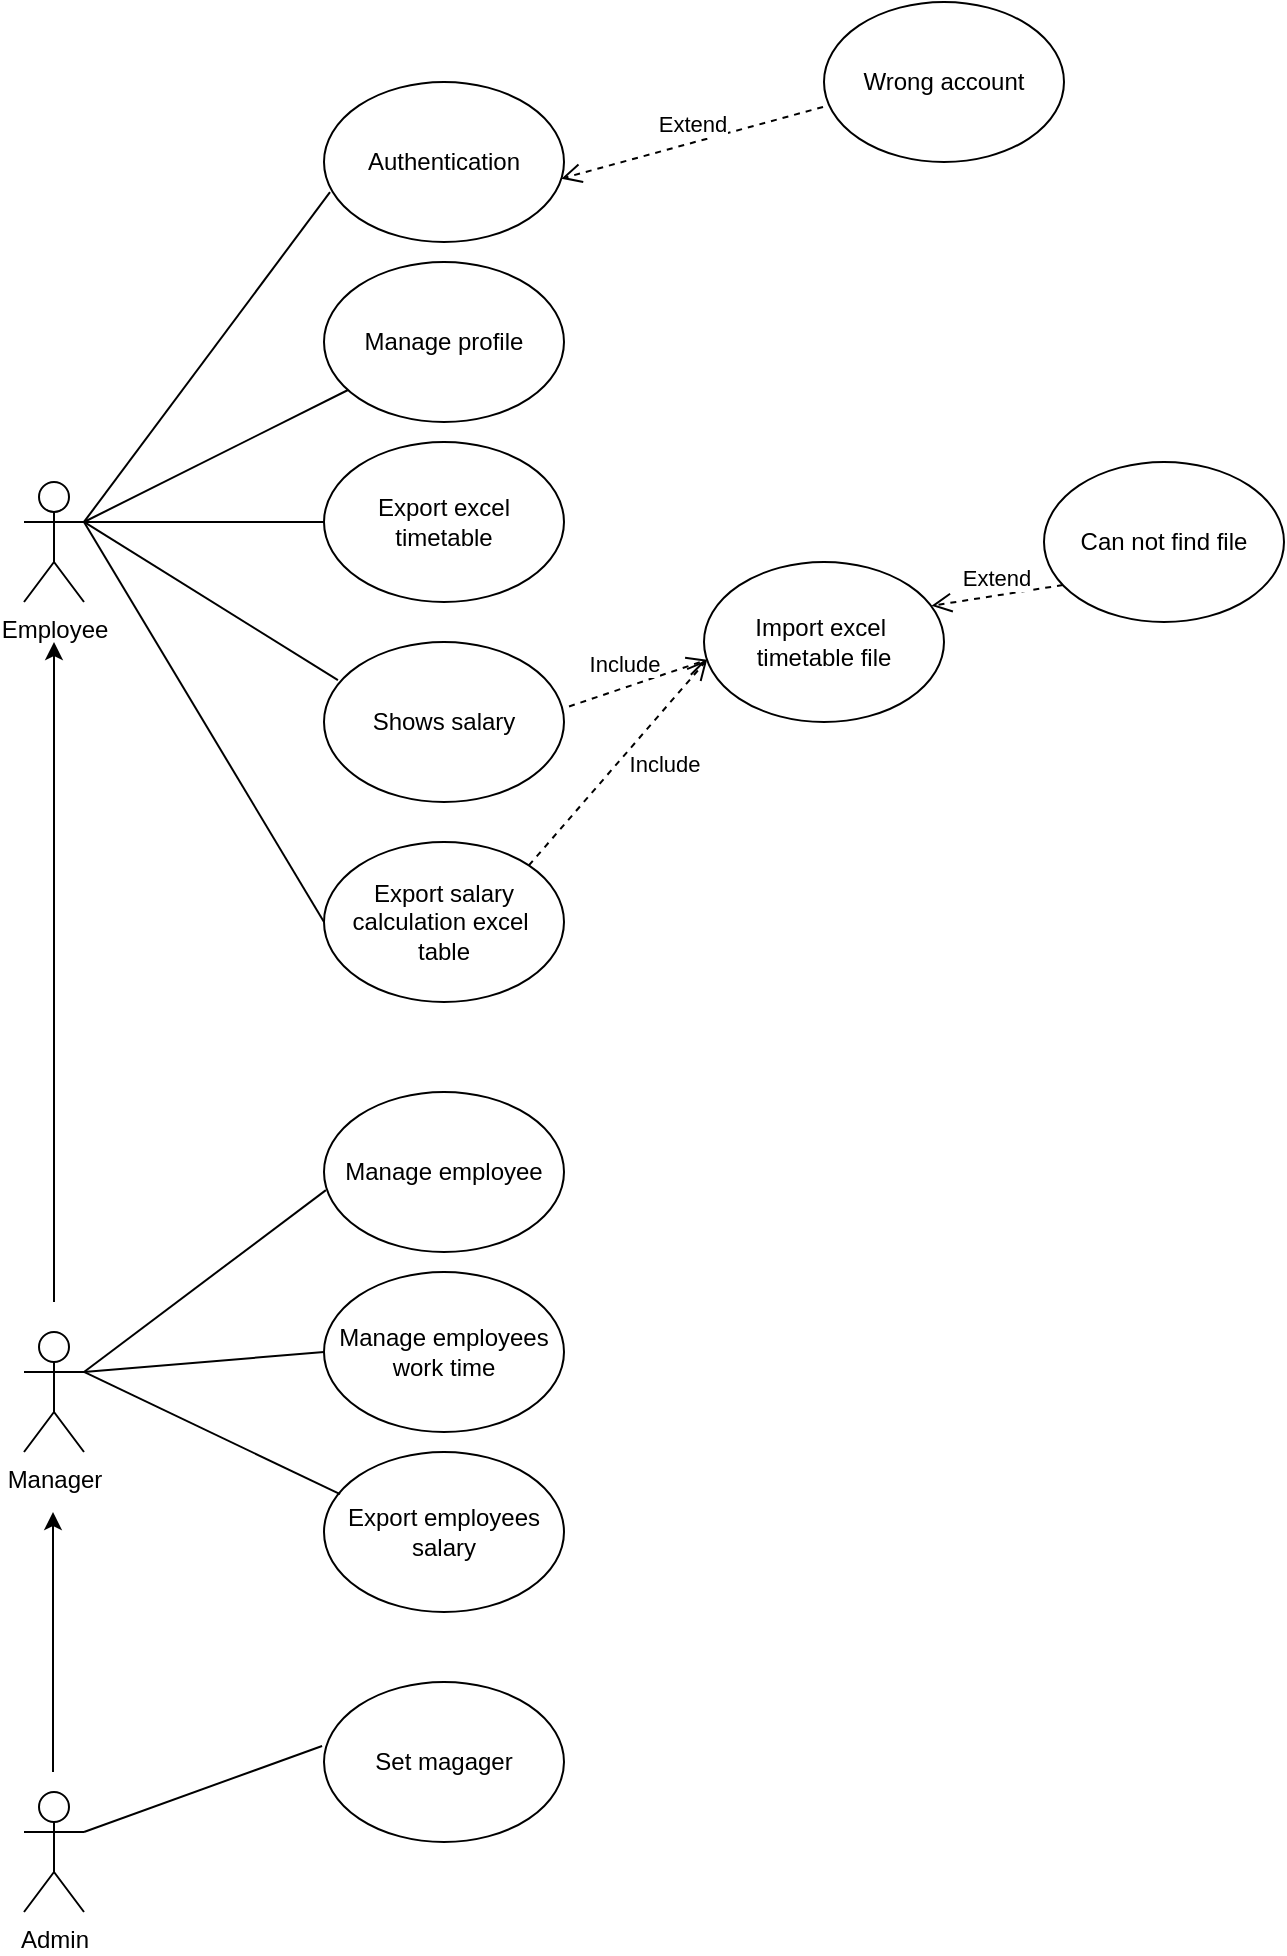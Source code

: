 <mxfile version="13.10.1" type="github">
  <diagram id="5DU_55tko8CwSzTfcotJ" name="Page-1">
    <mxGraphModel dx="1038" dy="1716" grid="1" gridSize="10" guides="1" tooltips="1" connect="1" arrows="1" fold="1" page="1" pageScale="1" pageWidth="827" pageHeight="1169" math="0" shadow="0">
      <root>
        <mxCell id="0" />
        <mxCell id="1" parent="0" />
        <mxCell id="f3-mS_p8eY1mGGOlr4Zz-1" value="Employee" style="shape=umlActor;verticalLabelPosition=bottom;verticalAlign=top;html=1;outlineConnect=0;" parent="1" vertex="1">
          <mxGeometry x="150" y="60" width="30" height="60" as="geometry" />
        </mxCell>
        <mxCell id="f3-mS_p8eY1mGGOlr4Zz-3" value="Manager" style="shape=umlActor;verticalLabelPosition=bottom;verticalAlign=top;html=1;outlineConnect=0;" parent="1" vertex="1">
          <mxGeometry x="150" y="485" width="30" height="60" as="geometry" />
        </mxCell>
        <mxCell id="f3-mS_p8eY1mGGOlr4Zz-4" value="Admin" style="shape=umlActor;verticalLabelPosition=bottom;verticalAlign=top;html=1;outlineConnect=0;" parent="1" vertex="1">
          <mxGeometry x="150" y="715" width="30" height="60" as="geometry" />
        </mxCell>
        <mxCell id="f3-mS_p8eY1mGGOlr4Zz-6" value="Authentication" style="ellipse;whiteSpace=wrap;html=1;" parent="1" vertex="1">
          <mxGeometry x="300" y="-140" width="120" height="80" as="geometry" />
        </mxCell>
        <mxCell id="f3-mS_p8eY1mGGOlr4Zz-7" value="Wrong account" style="ellipse;whiteSpace=wrap;html=1;" parent="1" vertex="1">
          <mxGeometry x="550" y="-180" width="120" height="80" as="geometry" />
        </mxCell>
        <mxCell id="f3-mS_p8eY1mGGOlr4Zz-8" value="Export excel timetable" style="ellipse;whiteSpace=wrap;html=1;" parent="1" vertex="1">
          <mxGeometry x="300" y="40" width="120" height="80" as="geometry" />
        </mxCell>
        <mxCell id="f3-mS_p8eY1mGGOlr4Zz-9" value="Shows salary" style="ellipse;whiteSpace=wrap;html=1;" parent="1" vertex="1">
          <mxGeometry x="300" y="140" width="120" height="80" as="geometry" />
        </mxCell>
        <mxCell id="f3-mS_p8eY1mGGOlr4Zz-12" value="Manage employee" style="ellipse;whiteSpace=wrap;html=1;" parent="1" vertex="1">
          <mxGeometry x="300" y="365" width="120" height="80" as="geometry" />
        </mxCell>
        <mxCell id="f3-mS_p8eY1mGGOlr4Zz-13" value="Manage employees work time" style="ellipse;whiteSpace=wrap;html=1;" parent="1" vertex="1">
          <mxGeometry x="300" y="455" width="120" height="80" as="geometry" />
        </mxCell>
        <mxCell id="f3-mS_p8eY1mGGOlr4Zz-14" value="Export employees salary" style="ellipse;whiteSpace=wrap;html=1;" parent="1" vertex="1">
          <mxGeometry x="300" y="545" width="120" height="80" as="geometry" />
        </mxCell>
        <mxCell id="f3-mS_p8eY1mGGOlr4Zz-15" value="Set magager" style="ellipse;whiteSpace=wrap;html=1;" parent="1" vertex="1">
          <mxGeometry x="300" y="660" width="120" height="80" as="geometry" />
        </mxCell>
        <mxCell id="f3-mS_p8eY1mGGOlr4Zz-16" value="" style="endArrow=none;html=1;entryX=0.025;entryY=0.688;entryDx=0;entryDy=0;entryPerimeter=0;exitX=1;exitY=0.333;exitDx=0;exitDy=0;exitPerimeter=0;" parent="1" source="f3-mS_p8eY1mGGOlr4Zz-1" target="f3-mS_p8eY1mGGOlr4Zz-6" edge="1">
          <mxGeometry width="50" height="50" relative="1" as="geometry">
            <mxPoint x="230" y="70" as="sourcePoint" />
            <mxPoint x="280" y="20" as="targetPoint" />
          </mxGeometry>
        </mxCell>
        <mxCell id="f3-mS_p8eY1mGGOlr4Zz-17" value="" style="endArrow=none;html=1;exitX=1;exitY=0.333;exitDx=0;exitDy=0;exitPerimeter=0;entryX=0;entryY=0.5;entryDx=0;entryDy=0;" parent="1" source="f3-mS_p8eY1mGGOlr4Zz-1" target="f3-mS_p8eY1mGGOlr4Zz-8" edge="1">
          <mxGeometry width="50" height="50" relative="1" as="geometry">
            <mxPoint x="390" y="200" as="sourcePoint" />
            <mxPoint x="440" y="150" as="targetPoint" />
          </mxGeometry>
        </mxCell>
        <mxCell id="f3-mS_p8eY1mGGOlr4Zz-18" value="" style="endArrow=none;html=1;entryX=1;entryY=0.333;entryDx=0;entryDy=0;entryPerimeter=0;exitX=0.058;exitY=0.238;exitDx=0;exitDy=0;exitPerimeter=0;" parent="1" source="f3-mS_p8eY1mGGOlr4Zz-9" target="f3-mS_p8eY1mGGOlr4Zz-1" edge="1">
          <mxGeometry width="50" height="50" relative="1" as="geometry">
            <mxPoint x="390" y="200" as="sourcePoint" />
            <mxPoint x="440" y="150" as="targetPoint" />
          </mxGeometry>
        </mxCell>
        <mxCell id="f3-mS_p8eY1mGGOlr4Zz-19" value="" style="endArrow=none;html=1;entryX=0.008;entryY=0.613;entryDx=0;entryDy=0;entryPerimeter=0;exitX=1;exitY=0.333;exitDx=0;exitDy=0;exitPerimeter=0;" parent="1" source="f3-mS_p8eY1mGGOlr4Zz-3" target="f3-mS_p8eY1mGGOlr4Zz-12" edge="1">
          <mxGeometry width="50" height="50" relative="1" as="geometry">
            <mxPoint x="390" y="415" as="sourcePoint" />
            <mxPoint x="440" y="365" as="targetPoint" />
          </mxGeometry>
        </mxCell>
        <mxCell id="f3-mS_p8eY1mGGOlr4Zz-20" value="" style="endArrow=none;html=1;exitX=1;exitY=0.333;exitDx=0;exitDy=0;exitPerimeter=0;entryX=0;entryY=0.5;entryDx=0;entryDy=0;" parent="1" source="f3-mS_p8eY1mGGOlr4Zz-3" target="f3-mS_p8eY1mGGOlr4Zz-13" edge="1">
          <mxGeometry width="50" height="50" relative="1" as="geometry">
            <mxPoint x="390" y="475" as="sourcePoint" />
            <mxPoint x="440" y="425" as="targetPoint" />
          </mxGeometry>
        </mxCell>
        <mxCell id="f3-mS_p8eY1mGGOlr4Zz-21" value="" style="endArrow=none;html=1;entryX=1;entryY=0.333;entryDx=0;entryDy=0;entryPerimeter=0;exitX=0.067;exitY=0.263;exitDx=0;exitDy=0;exitPerimeter=0;" parent="1" source="f3-mS_p8eY1mGGOlr4Zz-14" target="f3-mS_p8eY1mGGOlr4Zz-3" edge="1">
          <mxGeometry width="50" height="50" relative="1" as="geometry">
            <mxPoint x="390" y="625" as="sourcePoint" />
            <mxPoint x="440" y="575" as="targetPoint" />
          </mxGeometry>
        </mxCell>
        <mxCell id="f3-mS_p8eY1mGGOlr4Zz-22" value="" style="endArrow=none;html=1;exitX=1;exitY=0.333;exitDx=0;exitDy=0;exitPerimeter=0;entryX=-0.008;entryY=0.4;entryDx=0;entryDy=0;entryPerimeter=0;" parent="1" source="f3-mS_p8eY1mGGOlr4Zz-4" target="f3-mS_p8eY1mGGOlr4Zz-15" edge="1">
          <mxGeometry width="50" height="50" relative="1" as="geometry">
            <mxPoint x="390" y="715" as="sourcePoint" />
            <mxPoint x="440" y="665" as="targetPoint" />
          </mxGeometry>
        </mxCell>
        <mxCell id="f3-mS_p8eY1mGGOlr4Zz-23" value="" style="endArrow=classic;html=1;" parent="1" edge="1">
          <mxGeometry width="50" height="50" relative="1" as="geometry">
            <mxPoint x="164.5" y="705" as="sourcePoint" />
            <mxPoint x="164.5" y="575" as="targetPoint" />
          </mxGeometry>
        </mxCell>
        <mxCell id="f3-mS_p8eY1mGGOlr4Zz-24" value="" style="endArrow=classic;html=1;" parent="1" edge="1">
          <mxGeometry width="50" height="50" relative="1" as="geometry">
            <mxPoint x="165" y="470" as="sourcePoint" />
            <mxPoint x="165" y="140" as="targetPoint" />
          </mxGeometry>
        </mxCell>
        <mxCell id="pd6H4_zTq-VjwLIfwzo8-1" value="&lt;div&gt;Extend&lt;/div&gt;" style="html=1;verticalAlign=bottom;endArrow=open;dashed=1;endSize=8;exitX=-0.004;exitY=0.656;exitDx=0;exitDy=0;exitPerimeter=0;entryX=0.989;entryY=0.604;entryDx=0;entryDy=0;entryPerimeter=0;" parent="1" source="f3-mS_p8eY1mGGOlr4Zz-7" target="f3-mS_p8eY1mGGOlr4Zz-6" edge="1">
          <mxGeometry relative="1" as="geometry">
            <mxPoint x="510" y="30" as="sourcePoint" />
            <mxPoint x="430" y="30" as="targetPoint" />
          </mxGeometry>
        </mxCell>
        <mxCell id="nJyf5GIuYWcogrWfHHin-1" value="Manage profile" style="ellipse;whiteSpace=wrap;html=1;" parent="1" vertex="1">
          <mxGeometry x="300" y="-50" width="120" height="80" as="geometry" />
        </mxCell>
        <mxCell id="QDg94axCXkNh4zWTRKUo-1" value="" style="endArrow=none;html=1;" parent="1" target="nJyf5GIuYWcogrWfHHin-1" edge="1">
          <mxGeometry width="50" height="50" relative="1" as="geometry">
            <mxPoint x="180" y="80" as="sourcePoint" />
            <mxPoint x="320.0" y="70.0" as="targetPoint" />
          </mxGeometry>
        </mxCell>
        <mxCell id="n-i_DfEyNYGNLPT6RtmV-1" value="Import excel&amp;nbsp; timetable file" style="ellipse;whiteSpace=wrap;html=1;" parent="1" vertex="1">
          <mxGeometry x="490" y="100" width="120" height="80" as="geometry" />
        </mxCell>
        <mxCell id="n-i_DfEyNYGNLPT6RtmV-3" value="&lt;div&gt;Include&lt;/div&gt;" style="html=1;verticalAlign=bottom;endArrow=open;dashed=1;endSize=8;exitX=1.021;exitY=0.403;exitDx=0;exitDy=0;exitPerimeter=0;entryX=0.013;entryY=0.611;entryDx=0;entryDy=0;entryPerimeter=0;" parent="1" source="f3-mS_p8eY1mGGOlr4Zz-9" target="n-i_DfEyNYGNLPT6RtmV-1" edge="1">
          <mxGeometry x="-0.178" y="3" relative="1" as="geometry">
            <mxPoint x="559.52" y="-117.52" as="sourcePoint" />
            <mxPoint x="450" y="120" as="targetPoint" />
            <mxPoint as="offset" />
          </mxGeometry>
        </mxCell>
        <mxCell id="n-i_DfEyNYGNLPT6RtmV-4" value="Can not find file" style="ellipse;whiteSpace=wrap;html=1;" parent="1" vertex="1">
          <mxGeometry x="660" y="50" width="120" height="80" as="geometry" />
        </mxCell>
        <mxCell id="n-i_DfEyNYGNLPT6RtmV-5" value="&lt;div&gt;Extend&lt;/div&gt;" style="html=1;verticalAlign=bottom;endArrow=open;dashed=1;endSize=8;exitX=0.079;exitY=0.769;exitDx=0;exitDy=0;exitPerimeter=0;entryX=0.948;entryY=0.274;entryDx=0;entryDy=0;entryPerimeter=0;" parent="1" source="n-i_DfEyNYGNLPT6RtmV-4" target="n-i_DfEyNYGNLPT6RtmV-1" edge="1">
          <mxGeometry relative="1" as="geometry">
            <mxPoint x="670" y="110" as="sourcePoint" />
            <mxPoint x="600" y="130" as="targetPoint" />
          </mxGeometry>
        </mxCell>
        <mxCell id="n-i_DfEyNYGNLPT6RtmV-6" value="Export salary calculation excel&amp;nbsp; table" style="ellipse;whiteSpace=wrap;html=1;" parent="1" vertex="1">
          <mxGeometry x="300" y="240" width="120" height="80" as="geometry" />
        </mxCell>
        <mxCell id="n-i_DfEyNYGNLPT6RtmV-7" value="" style="endArrow=none;html=1;entryX=1;entryY=0.333;entryDx=0;entryDy=0;entryPerimeter=0;exitX=0;exitY=0.5;exitDx=0;exitDy=0;" parent="1" source="n-i_DfEyNYGNLPT6RtmV-6" target="f3-mS_p8eY1mGGOlr4Zz-1" edge="1">
          <mxGeometry width="50" height="50" relative="1" as="geometry">
            <mxPoint x="316.96" y="169.04" as="sourcePoint" />
            <mxPoint x="190.0" y="90" as="targetPoint" />
          </mxGeometry>
        </mxCell>
        <mxCell id="ma3Xe1nlfmT_w_TKtTV0-1" value="&lt;div&gt;Include&lt;/div&gt;" style="html=1;verticalAlign=bottom;endArrow=open;dashed=1;endSize=8;entryX=0.013;entryY=0.611;entryDx=0;entryDy=0;entryPerimeter=0;exitX=1;exitY=0;exitDx=0;exitDy=0;" edge="1" parent="1" source="n-i_DfEyNYGNLPT6RtmV-6">
          <mxGeometry x="0.114" y="-24" relative="1" as="geometry">
            <mxPoint x="422.52" y="172.24" as="sourcePoint" />
            <mxPoint x="491.56" y="148.88" as="targetPoint" />
            <mxPoint as="offset" />
          </mxGeometry>
        </mxCell>
      </root>
    </mxGraphModel>
  </diagram>
</mxfile>
